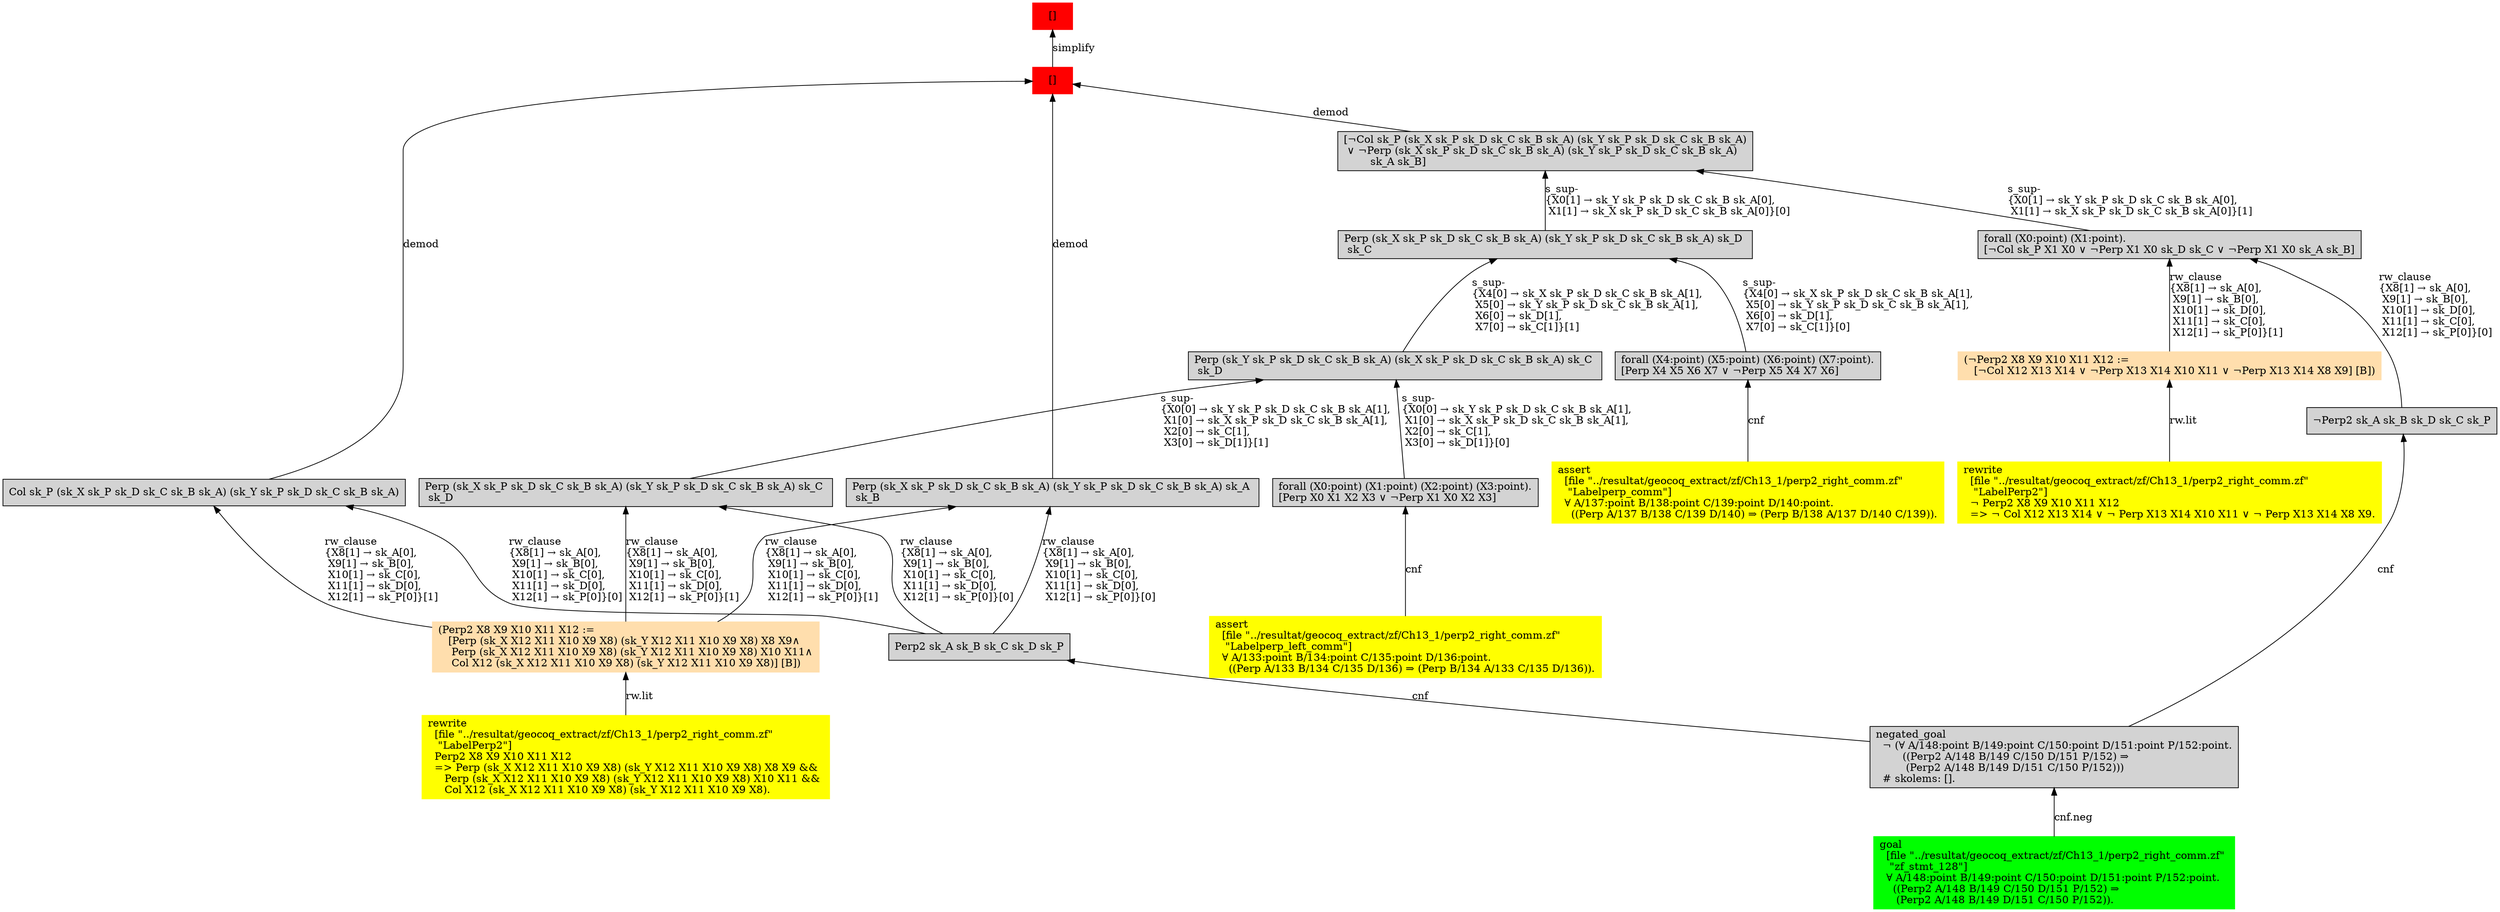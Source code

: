 digraph "unsat_graph" {
  vertex_0 [color=red, label="[]", shape=box, style=filled];
  vertex_0 -> vertex_1 [label="simplify", dir="back"];
  vertex_1 [color=red, label="[]", shape=box, style=filled];
  vertex_1 -> vertex_2 [label="demod", dir="back"];
  vertex_2 [shape=box, label="Perp (sk_X sk_P sk_D sk_C sk_B sk_A) (sk_Y sk_P sk_D sk_C sk_B sk_A) sk_A \l sk_B\l", style=filled];
  vertex_2 -> vertex_3 [label="rw_clause\l\{X8[1] → sk_A[0], \l X9[1] → sk_B[0], \l X10[1] → sk_C[0], \l X11[1] → sk_D[0], \l X12[1] → sk_P[0]\}[1]\l", dir="back"];
  vertex_3 [color=navajowhite, shape=box, label="(Perp2 X8 X9 X10 X11 X12 :=\l   [Perp (sk_X X12 X11 X10 X9 X8) (sk_Y X12 X11 X10 X9 X8) X8 X9∧\l    Perp (sk_X X12 X11 X10 X9 X8) (sk_Y X12 X11 X10 X9 X8) X10 X11∧\l    Col X12 (sk_X X12 X11 X10 X9 X8) (sk_Y X12 X11 X10 X9 X8)] [B])\l", style=filled];
  vertex_3 -> vertex_4 [label="rw.lit", dir="back"];
  vertex_4 [color=yellow, shape=box, label="rewrite\l  [file \"../resultat/geocoq_extract/zf/Ch13_1/perp2_right_comm.zf\" \l   \"LabelPerp2\"]\l  Perp2 X8 X9 X10 X11 X12\l  =\> Perp (sk_X X12 X11 X10 X9 X8) (sk_Y X12 X11 X10 X9 X8) X8 X9 && \l     Perp (sk_X X12 X11 X10 X9 X8) (sk_Y X12 X11 X10 X9 X8) X10 X11 && \l     Col X12 (sk_X X12 X11 X10 X9 X8) (sk_Y X12 X11 X10 X9 X8).\l", style=filled];
  vertex_2 -> vertex_5 [label="rw_clause\l\{X8[1] → sk_A[0], \l X9[1] → sk_B[0], \l X10[1] → sk_C[0], \l X11[1] → sk_D[0], \l X12[1] → sk_P[0]\}[0]\l", dir="back"];
  vertex_5 [shape=box, label="Perp2 sk_A sk_B sk_C sk_D sk_P\l", style=filled];
  vertex_5 -> vertex_6 [label="cnf", dir="back"];
  vertex_6 [shape=box, label="negated_goal\l  ¬ (∀ A/148:point B/149:point C/150:point D/151:point P/152:point.\l        ((Perp2 A/148 B/149 C/150 D/151 P/152) ⇒\l         (Perp2 A/148 B/149 D/151 C/150 P/152)))\l  # skolems: [].\l", style=filled];
  vertex_6 -> vertex_7 [label="cnf.neg", dir="back"];
  vertex_7 [color=green, shape=box, label="goal\l  [file \"../resultat/geocoq_extract/zf/Ch13_1/perp2_right_comm.zf\" \l   \"zf_stmt_128\"]\l  ∀ A/148:point B/149:point C/150:point D/151:point P/152:point.\l    ((Perp2 A/148 B/149 C/150 D/151 P/152) ⇒\l     (Perp2 A/148 B/149 D/151 C/150 P/152)).\l", style=filled];
  vertex_1 -> vertex_8 [label="demod", dir="back"];
  vertex_8 [shape=box, label="Col sk_P (sk_X sk_P sk_D sk_C sk_B sk_A) (sk_Y sk_P sk_D sk_C sk_B sk_A)\l", style=filled];
  vertex_8 -> vertex_3 [label="rw_clause\l\{X8[1] → sk_A[0], \l X9[1] → sk_B[0], \l X10[1] → sk_C[0], \l X11[1] → sk_D[0], \l X12[1] → sk_P[0]\}[1]\l", dir="back"];
  vertex_8 -> vertex_5 [label="rw_clause\l\{X8[1] → sk_A[0], \l X9[1] → sk_B[0], \l X10[1] → sk_C[0], \l X11[1] → sk_D[0], \l X12[1] → sk_P[0]\}[0]\l", dir="back"];
  vertex_1 -> vertex_9 [label="demod", dir="back"];
  vertex_9 [shape=box, label="[¬Col sk_P (sk_X sk_P sk_D sk_C sk_B sk_A) (sk_Y sk_P sk_D sk_C sk_B sk_A)\l ∨ ¬Perp (sk_X sk_P sk_D sk_C sk_B sk_A) (sk_Y sk_P sk_D sk_C sk_B sk_A) \l        sk_A sk_B]\l", style=filled];
  vertex_9 -> vertex_10 [label="s_sup-\l\{X0[1] → sk_Y sk_P sk_D sk_C sk_B sk_A[0], \l X1[1] → sk_X sk_P sk_D sk_C sk_B sk_A[0]\}[1]\l", dir="back"];
  vertex_10 [shape=box, label="forall (X0:point) (X1:point).\l[¬Col sk_P X1 X0 ∨ ¬Perp X1 X0 sk_D sk_C ∨ ¬Perp X1 X0 sk_A sk_B]\l", style=filled];
  vertex_10 -> vertex_11 [label="rw_clause\l\{X8[1] → sk_A[0], \l X9[1] → sk_B[0], \l X10[1] → sk_D[0], \l X11[1] → sk_C[0], \l X12[1] → sk_P[0]\}[1]\l", dir="back"];
  vertex_11 [color=navajowhite, shape=box, label="(¬Perp2 X8 X9 X10 X11 X12 :=\l   [¬Col X12 X13 X14 ∨ ¬Perp X13 X14 X10 X11 ∨ ¬Perp X13 X14 X8 X9] [B])\l", style=filled];
  vertex_11 -> vertex_12 [label="rw.lit", dir="back"];
  vertex_12 [color=yellow, shape=box, label="rewrite\l  [file \"../resultat/geocoq_extract/zf/Ch13_1/perp2_right_comm.zf\" \l   \"LabelPerp2\"]\l  ¬ Perp2 X8 X9 X10 X11 X12\l  =\> ¬ Col X12 X13 X14 ∨ ¬ Perp X13 X14 X10 X11 ∨ ¬ Perp X13 X14 X8 X9.\l", style=filled];
  vertex_10 -> vertex_13 [label="rw_clause\l\{X8[1] → sk_A[0], \l X9[1] → sk_B[0], \l X10[1] → sk_D[0], \l X11[1] → sk_C[0], \l X12[1] → sk_P[0]\}[0]\l", dir="back"];
  vertex_13 [shape=box, label="¬Perp2 sk_A sk_B sk_D sk_C sk_P\l", style=filled];
  vertex_13 -> vertex_6 [label="cnf", dir="back"];
  vertex_9 -> vertex_14 [label="s_sup-\l\{X0[1] → sk_Y sk_P sk_D sk_C sk_B sk_A[0], \l X1[1] → sk_X sk_P sk_D sk_C sk_B sk_A[0]\}[0]\l", dir="back"];
  vertex_14 [shape=box, label="Perp (sk_X sk_P sk_D sk_C sk_B sk_A) (sk_Y sk_P sk_D sk_C sk_B sk_A) sk_D \l sk_C\l", style=filled];
  vertex_14 -> vertex_15 [label="s_sup-\l\{X4[0] → sk_X sk_P sk_D sk_C sk_B sk_A[1], \l X5[0] → sk_Y sk_P sk_D sk_C sk_B sk_A[1], \l X6[0] → sk_D[1], \l X7[0] → sk_C[1]\}[0]\l", dir="back"];
  vertex_15 [shape=box, label="forall (X4:point) (X5:point) (X6:point) (X7:point).\l[Perp X4 X5 X6 X7 ∨ ¬Perp X5 X4 X7 X6]\l", style=filled];
  vertex_15 -> vertex_16 [label="cnf", dir="back"];
  vertex_16 [color=yellow, shape=box, label="assert\l  [file \"../resultat/geocoq_extract/zf/Ch13_1/perp2_right_comm.zf\" \l   \"Labelperp_comm\"]\l  ∀ A/137:point B/138:point C/139:point D/140:point.\l    ((Perp A/137 B/138 C/139 D/140) ⇒ (Perp B/138 A/137 D/140 C/139)).\l", style=filled];
  vertex_14 -> vertex_17 [label="s_sup-\l\{X4[0] → sk_X sk_P sk_D sk_C sk_B sk_A[1], \l X5[0] → sk_Y sk_P sk_D sk_C sk_B sk_A[1], \l X6[0] → sk_D[1], \l X7[0] → sk_C[1]\}[1]\l", dir="back"];
  vertex_17 [shape=box, label="Perp (sk_Y sk_P sk_D sk_C sk_B sk_A) (sk_X sk_P sk_D sk_C sk_B sk_A) sk_C \l sk_D\l", style=filled];
  vertex_17 -> vertex_18 [label="s_sup-\l\{X0[0] → sk_Y sk_P sk_D sk_C sk_B sk_A[1], \l X1[0] → sk_X sk_P sk_D sk_C sk_B sk_A[1], \l X2[0] → sk_C[1], \l X3[0] → sk_D[1]\}[0]\l", dir="back"];
  vertex_18 [shape=box, label="forall (X0:point) (X1:point) (X2:point) (X3:point).\l[Perp X0 X1 X2 X3 ∨ ¬Perp X1 X0 X2 X3]\l", style=filled];
  vertex_18 -> vertex_19 [label="cnf", dir="back"];
  vertex_19 [color=yellow, shape=box, label="assert\l  [file \"../resultat/geocoq_extract/zf/Ch13_1/perp2_right_comm.zf\" \l   \"Labelperp_left_comm\"]\l  ∀ A/133:point B/134:point C/135:point D/136:point.\l    ((Perp A/133 B/134 C/135 D/136) ⇒ (Perp B/134 A/133 C/135 D/136)).\l", style=filled];
  vertex_17 -> vertex_20 [label="s_sup-\l\{X0[0] → sk_Y sk_P sk_D sk_C sk_B sk_A[1], \l X1[0] → sk_X sk_P sk_D sk_C sk_B sk_A[1], \l X2[0] → sk_C[1], \l X3[0] → sk_D[1]\}[1]\l", dir="back"];
  vertex_20 [shape=box, label="Perp (sk_X sk_P sk_D sk_C sk_B sk_A) (sk_Y sk_P sk_D sk_C sk_B sk_A) sk_C \l sk_D\l", style=filled];
  vertex_20 -> vertex_3 [label="rw_clause\l\{X8[1] → sk_A[0], \l X9[1] → sk_B[0], \l X10[1] → sk_C[0], \l X11[1] → sk_D[0], \l X12[1] → sk_P[0]\}[1]\l", dir="back"];
  vertex_20 -> vertex_5 [label="rw_clause\l\{X8[1] → sk_A[0], \l X9[1] → sk_B[0], \l X10[1] → sk_C[0], \l X11[1] → sk_D[0], \l X12[1] → sk_P[0]\}[0]\l", dir="back"];
  }



